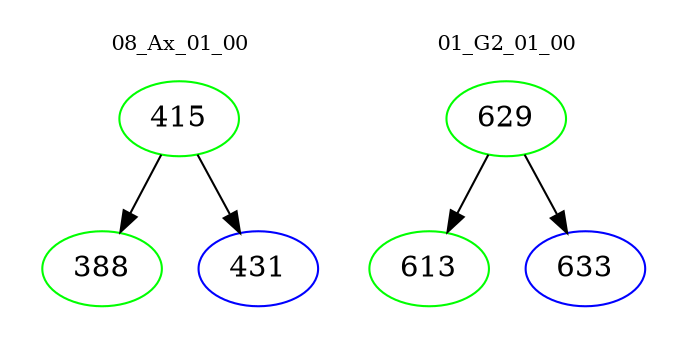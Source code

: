 digraph{
subgraph cluster_0 {
color = white
label = "08_Ax_01_00";
fontsize=10;
T0_415 [label="415", color="green"]
T0_415 -> T0_388 [color="black"]
T0_388 [label="388", color="green"]
T0_415 -> T0_431 [color="black"]
T0_431 [label="431", color="blue"]
}
subgraph cluster_1 {
color = white
label = "01_G2_01_00";
fontsize=10;
T1_629 [label="629", color="green"]
T1_629 -> T1_613 [color="black"]
T1_613 [label="613", color="green"]
T1_629 -> T1_633 [color="black"]
T1_633 [label="633", color="blue"]
}
}
